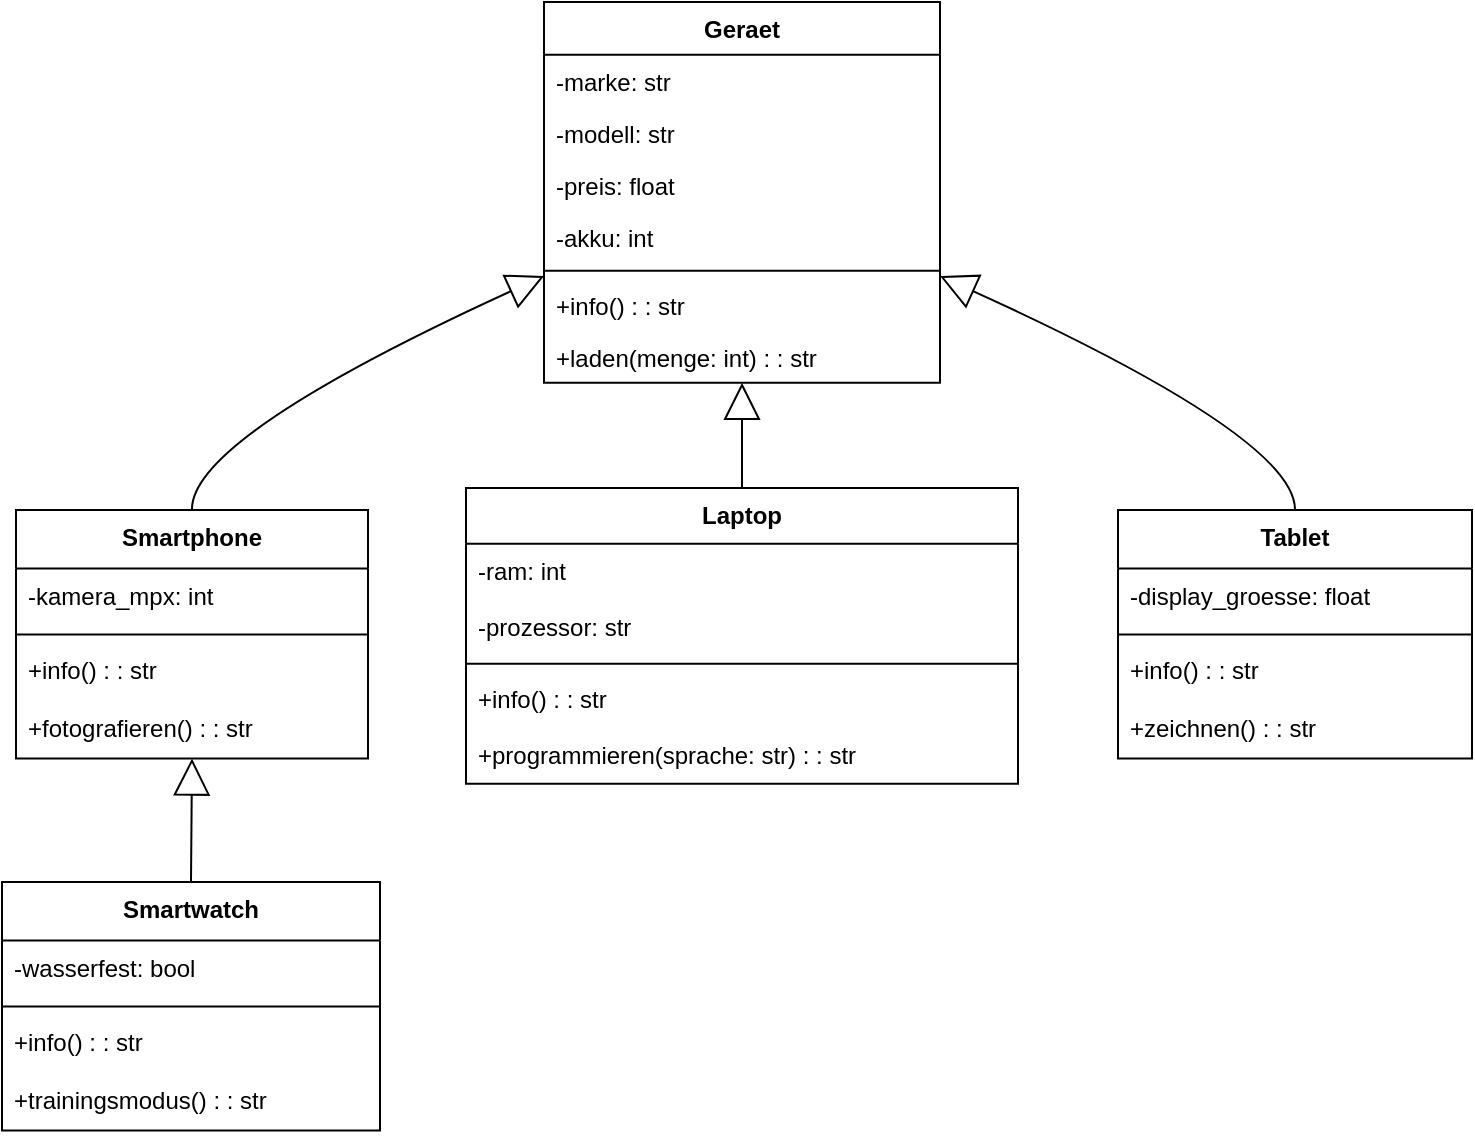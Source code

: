 <mxfile version="24.8.6">
  <diagram id="C5RBs43oDa-KdzZeNtuy" name="Page-1">
    <mxGraphModel dx="1014" dy="658" grid="1" gridSize="10" guides="1" tooltips="1" connect="1" arrows="1" fold="1" page="1" pageScale="1" pageWidth="827" pageHeight="1169" math="0" shadow="0">
      <root>
        <mxCell id="WIyWlLk6GJQsqaUBKTNV-0" />
        <mxCell id="WIyWlLk6GJQsqaUBKTNV-1" parent="WIyWlLk6GJQsqaUBKTNV-0" />
        <mxCell id="vsehoCLmP1WpVE4WDJXf-18" value="Geraet" style="swimlane;fontStyle=1;align=center;verticalAlign=top;childLayout=stackLayout;horizontal=1;startSize=26.357;horizontalStack=0;resizeParent=1;resizeParentMax=0;resizeLast=0;collapsible=0;marginBottom=0;" vertex="1" parent="WIyWlLk6GJQsqaUBKTNV-1">
          <mxGeometry x="641" y="350" width="198" height="190.357" as="geometry" />
        </mxCell>
        <mxCell id="vsehoCLmP1WpVE4WDJXf-19" value="-marke: str" style="text;strokeColor=none;fillColor=none;align=left;verticalAlign=top;spacingLeft=4;spacingRight=4;overflow=hidden;rotatable=0;points=[[0,0.5],[1,0.5]];portConstraint=eastwest;" vertex="1" parent="vsehoCLmP1WpVE4WDJXf-18">
          <mxGeometry y="26.357" width="198" height="26" as="geometry" />
        </mxCell>
        <mxCell id="vsehoCLmP1WpVE4WDJXf-20" value="-modell: str" style="text;strokeColor=none;fillColor=none;align=left;verticalAlign=top;spacingLeft=4;spacingRight=4;overflow=hidden;rotatable=0;points=[[0,0.5],[1,0.5]];portConstraint=eastwest;" vertex="1" parent="vsehoCLmP1WpVE4WDJXf-18">
          <mxGeometry y="52.357" width="198" height="26" as="geometry" />
        </mxCell>
        <mxCell id="vsehoCLmP1WpVE4WDJXf-21" value="-preis: float" style="text;strokeColor=none;fillColor=none;align=left;verticalAlign=top;spacingLeft=4;spacingRight=4;overflow=hidden;rotatable=0;points=[[0,0.5],[1,0.5]];portConstraint=eastwest;" vertex="1" parent="vsehoCLmP1WpVE4WDJXf-18">
          <mxGeometry y="78.357" width="198" height="26" as="geometry" />
        </mxCell>
        <mxCell id="vsehoCLmP1WpVE4WDJXf-22" value="-akku: int" style="text;strokeColor=none;fillColor=none;align=left;verticalAlign=top;spacingLeft=4;spacingRight=4;overflow=hidden;rotatable=0;points=[[0,0.5],[1,0.5]];portConstraint=eastwest;" vertex="1" parent="vsehoCLmP1WpVE4WDJXf-18">
          <mxGeometry y="104.357" width="198" height="26" as="geometry" />
        </mxCell>
        <mxCell id="vsehoCLmP1WpVE4WDJXf-23" style="line;strokeWidth=1;fillColor=none;align=left;verticalAlign=middle;spacingTop=-1;spacingLeft=3;spacingRight=3;rotatable=0;labelPosition=right;points=[];portConstraint=eastwest;strokeColor=inherit;" vertex="1" parent="vsehoCLmP1WpVE4WDJXf-18">
          <mxGeometry y="130.357" width="198" height="8" as="geometry" />
        </mxCell>
        <mxCell id="vsehoCLmP1WpVE4WDJXf-24" value="+info() : : str" style="text;strokeColor=none;fillColor=none;align=left;verticalAlign=top;spacingLeft=4;spacingRight=4;overflow=hidden;rotatable=0;points=[[0,0.5],[1,0.5]];portConstraint=eastwest;" vertex="1" parent="vsehoCLmP1WpVE4WDJXf-18">
          <mxGeometry y="138.357" width="198" height="26" as="geometry" />
        </mxCell>
        <mxCell id="vsehoCLmP1WpVE4WDJXf-25" value="+laden(menge: int) : : str" style="text;strokeColor=none;fillColor=none;align=left;verticalAlign=top;spacingLeft=4;spacingRight=4;overflow=hidden;rotatable=0;points=[[0,0.5],[1,0.5]];portConstraint=eastwest;" vertex="1" parent="vsehoCLmP1WpVE4WDJXf-18">
          <mxGeometry y="164.357" width="198" height="26" as="geometry" />
        </mxCell>
        <mxCell id="vsehoCLmP1WpVE4WDJXf-26" value="Smartphone" style="swimlane;fontStyle=1;align=center;verticalAlign=top;childLayout=stackLayout;horizontal=1;startSize=29.25;horizontalStack=0;resizeParent=1;resizeParentMax=0;resizeLast=0;collapsible=0;marginBottom=0;" vertex="1" parent="WIyWlLk6GJQsqaUBKTNV-1">
          <mxGeometry x="377" y="604" width="176" height="124.25" as="geometry" />
        </mxCell>
        <mxCell id="vsehoCLmP1WpVE4WDJXf-27" value="-kamera_mpx: int" style="text;strokeColor=none;fillColor=none;align=left;verticalAlign=top;spacingLeft=4;spacingRight=4;overflow=hidden;rotatable=0;points=[[0,0.5],[1,0.5]];portConstraint=eastwest;" vertex="1" parent="vsehoCLmP1WpVE4WDJXf-26">
          <mxGeometry y="29.25" width="176" height="29" as="geometry" />
        </mxCell>
        <mxCell id="vsehoCLmP1WpVE4WDJXf-28" style="line;strokeWidth=1;fillColor=none;align=left;verticalAlign=middle;spacingTop=-1;spacingLeft=3;spacingRight=3;rotatable=0;labelPosition=right;points=[];portConstraint=eastwest;strokeColor=inherit;" vertex="1" parent="vsehoCLmP1WpVE4WDJXf-26">
          <mxGeometry y="58.25" width="176" height="8" as="geometry" />
        </mxCell>
        <mxCell id="vsehoCLmP1WpVE4WDJXf-29" value="+info() : : str" style="text;strokeColor=none;fillColor=none;align=left;verticalAlign=top;spacingLeft=4;spacingRight=4;overflow=hidden;rotatable=0;points=[[0,0.5],[1,0.5]];portConstraint=eastwest;" vertex="1" parent="vsehoCLmP1WpVE4WDJXf-26">
          <mxGeometry y="66.25" width="176" height="29" as="geometry" />
        </mxCell>
        <mxCell id="vsehoCLmP1WpVE4WDJXf-30" value="+fotografieren() : : str" style="text;strokeColor=none;fillColor=none;align=left;verticalAlign=top;spacingLeft=4;spacingRight=4;overflow=hidden;rotatable=0;points=[[0,0.5],[1,0.5]];portConstraint=eastwest;" vertex="1" parent="vsehoCLmP1WpVE4WDJXf-26">
          <mxGeometry y="95.25" width="176" height="29" as="geometry" />
        </mxCell>
        <mxCell id="vsehoCLmP1WpVE4WDJXf-31" value="Laptop" style="swimlane;fontStyle=1;align=center;verticalAlign=top;childLayout=stackLayout;horizontal=1;startSize=27.9;horizontalStack=0;resizeParent=1;resizeParentMax=0;resizeLast=0;collapsible=0;marginBottom=0;" vertex="1" parent="WIyWlLk6GJQsqaUBKTNV-1">
          <mxGeometry x="602" y="593" width="276" height="147.9" as="geometry" />
        </mxCell>
        <mxCell id="vsehoCLmP1WpVE4WDJXf-32" value="-ram: int" style="text;strokeColor=none;fillColor=none;align=left;verticalAlign=top;spacingLeft=4;spacingRight=4;overflow=hidden;rotatable=0;points=[[0,0.5],[1,0.5]];portConstraint=eastwest;" vertex="1" parent="vsehoCLmP1WpVE4WDJXf-31">
          <mxGeometry y="27.9" width="276" height="28" as="geometry" />
        </mxCell>
        <mxCell id="vsehoCLmP1WpVE4WDJXf-33" value="-prozessor: str" style="text;strokeColor=none;fillColor=none;align=left;verticalAlign=top;spacingLeft=4;spacingRight=4;overflow=hidden;rotatable=0;points=[[0,0.5],[1,0.5]];portConstraint=eastwest;" vertex="1" parent="vsehoCLmP1WpVE4WDJXf-31">
          <mxGeometry y="55.9" width="276" height="28" as="geometry" />
        </mxCell>
        <mxCell id="vsehoCLmP1WpVE4WDJXf-34" style="line;strokeWidth=1;fillColor=none;align=left;verticalAlign=middle;spacingTop=-1;spacingLeft=3;spacingRight=3;rotatable=0;labelPosition=right;points=[];portConstraint=eastwest;strokeColor=inherit;" vertex="1" parent="vsehoCLmP1WpVE4WDJXf-31">
          <mxGeometry y="83.9" width="276" height="8" as="geometry" />
        </mxCell>
        <mxCell id="vsehoCLmP1WpVE4WDJXf-35" value="+info() : : str" style="text;strokeColor=none;fillColor=none;align=left;verticalAlign=top;spacingLeft=4;spacingRight=4;overflow=hidden;rotatable=0;points=[[0,0.5],[1,0.5]];portConstraint=eastwest;" vertex="1" parent="vsehoCLmP1WpVE4WDJXf-31">
          <mxGeometry y="91.9" width="276" height="28" as="geometry" />
        </mxCell>
        <mxCell id="vsehoCLmP1WpVE4WDJXf-36" value="+programmieren(sprache: str) : : str" style="text;strokeColor=none;fillColor=none;align=left;verticalAlign=top;spacingLeft=4;spacingRight=4;overflow=hidden;rotatable=0;points=[[0,0.5],[1,0.5]];portConstraint=eastwest;" vertex="1" parent="vsehoCLmP1WpVE4WDJXf-31">
          <mxGeometry y="119.9" width="276" height="28" as="geometry" />
        </mxCell>
        <mxCell id="vsehoCLmP1WpVE4WDJXf-37" value="Tablet" style="swimlane;fontStyle=1;align=center;verticalAlign=top;childLayout=stackLayout;horizontal=1;startSize=29.25;horizontalStack=0;resizeParent=1;resizeParentMax=0;resizeLast=0;collapsible=0;marginBottom=0;" vertex="1" parent="WIyWlLk6GJQsqaUBKTNV-1">
          <mxGeometry x="928" y="604" width="177" height="124.25" as="geometry" />
        </mxCell>
        <mxCell id="vsehoCLmP1WpVE4WDJXf-38" value="-display_groesse: float" style="text;strokeColor=none;fillColor=none;align=left;verticalAlign=top;spacingLeft=4;spacingRight=4;overflow=hidden;rotatable=0;points=[[0,0.5],[1,0.5]];portConstraint=eastwest;" vertex="1" parent="vsehoCLmP1WpVE4WDJXf-37">
          <mxGeometry y="29.25" width="177" height="29" as="geometry" />
        </mxCell>
        <mxCell id="vsehoCLmP1WpVE4WDJXf-39" style="line;strokeWidth=1;fillColor=none;align=left;verticalAlign=middle;spacingTop=-1;spacingLeft=3;spacingRight=3;rotatable=0;labelPosition=right;points=[];portConstraint=eastwest;strokeColor=inherit;" vertex="1" parent="vsehoCLmP1WpVE4WDJXf-37">
          <mxGeometry y="58.25" width="177" height="8" as="geometry" />
        </mxCell>
        <mxCell id="vsehoCLmP1WpVE4WDJXf-40" value="+info() : : str" style="text;strokeColor=none;fillColor=none;align=left;verticalAlign=top;spacingLeft=4;spacingRight=4;overflow=hidden;rotatable=0;points=[[0,0.5],[1,0.5]];portConstraint=eastwest;" vertex="1" parent="vsehoCLmP1WpVE4WDJXf-37">
          <mxGeometry y="66.25" width="177" height="29" as="geometry" />
        </mxCell>
        <mxCell id="vsehoCLmP1WpVE4WDJXf-41" value="+zeichnen() : : str" style="text;strokeColor=none;fillColor=none;align=left;verticalAlign=top;spacingLeft=4;spacingRight=4;overflow=hidden;rotatable=0;points=[[0,0.5],[1,0.5]];portConstraint=eastwest;" vertex="1" parent="vsehoCLmP1WpVE4WDJXf-37">
          <mxGeometry y="95.25" width="177" height="29" as="geometry" />
        </mxCell>
        <mxCell id="vsehoCLmP1WpVE4WDJXf-42" value="Smartwatch" style="swimlane;fontStyle=1;align=center;verticalAlign=top;childLayout=stackLayout;horizontal=1;startSize=29.25;horizontalStack=0;resizeParent=1;resizeParentMax=0;resizeLast=0;collapsible=0;marginBottom=0;" vertex="1" parent="WIyWlLk6GJQsqaUBKTNV-1">
          <mxGeometry x="370" y="790" width="189" height="124.25" as="geometry" />
        </mxCell>
        <mxCell id="vsehoCLmP1WpVE4WDJXf-43" value="-wasserfest: bool" style="text;strokeColor=none;fillColor=none;align=left;verticalAlign=top;spacingLeft=4;spacingRight=4;overflow=hidden;rotatable=0;points=[[0,0.5],[1,0.5]];portConstraint=eastwest;" vertex="1" parent="vsehoCLmP1WpVE4WDJXf-42">
          <mxGeometry y="29.25" width="189" height="29" as="geometry" />
        </mxCell>
        <mxCell id="vsehoCLmP1WpVE4WDJXf-44" style="line;strokeWidth=1;fillColor=none;align=left;verticalAlign=middle;spacingTop=-1;spacingLeft=3;spacingRight=3;rotatable=0;labelPosition=right;points=[];portConstraint=eastwest;strokeColor=inherit;" vertex="1" parent="vsehoCLmP1WpVE4WDJXf-42">
          <mxGeometry y="58.25" width="189" height="8" as="geometry" />
        </mxCell>
        <mxCell id="vsehoCLmP1WpVE4WDJXf-45" value="+info() : : str" style="text;strokeColor=none;fillColor=none;align=left;verticalAlign=top;spacingLeft=4;spacingRight=4;overflow=hidden;rotatable=0;points=[[0,0.5],[1,0.5]];portConstraint=eastwest;" vertex="1" parent="vsehoCLmP1WpVE4WDJXf-42">
          <mxGeometry y="66.25" width="189" height="29" as="geometry" />
        </mxCell>
        <mxCell id="vsehoCLmP1WpVE4WDJXf-46" value="+trainingsmodus() : : str" style="text;strokeColor=none;fillColor=none;align=left;verticalAlign=top;spacingLeft=4;spacingRight=4;overflow=hidden;rotatable=0;points=[[0,0.5],[1,0.5]];portConstraint=eastwest;" vertex="1" parent="vsehoCLmP1WpVE4WDJXf-42">
          <mxGeometry y="95.25" width="189" height="29" as="geometry" />
        </mxCell>
        <mxCell id="vsehoCLmP1WpVE4WDJXf-47" value="" style="curved=1;startArrow=block;startSize=16;startFill=0;endArrow=none;exitX=0;exitY=0.72;entryX=0.5;entryY=0;rounded=0;" edge="1" parent="WIyWlLk6GJQsqaUBKTNV-1" source="vsehoCLmP1WpVE4WDJXf-18" target="vsehoCLmP1WpVE4WDJXf-26">
          <mxGeometry relative="1" as="geometry">
            <Array as="points">
              <mxPoint x="464" y="568" />
            </Array>
          </mxGeometry>
        </mxCell>
        <mxCell id="vsehoCLmP1WpVE4WDJXf-48" value="" style="curved=1;startArrow=block;startSize=16;startFill=0;endArrow=none;exitX=0.5;exitY=1;entryX=0.5;entryY=0;rounded=0;" edge="1" parent="WIyWlLk6GJQsqaUBKTNV-1" source="vsehoCLmP1WpVE4WDJXf-18" target="vsehoCLmP1WpVE4WDJXf-31">
          <mxGeometry relative="1" as="geometry">
            <Array as="points" />
          </mxGeometry>
        </mxCell>
        <mxCell id="vsehoCLmP1WpVE4WDJXf-49" value="" style="curved=1;startArrow=block;startSize=16;startFill=0;endArrow=none;exitX=1;exitY=0.72;entryX=0.5;entryY=0;rounded=0;" edge="1" parent="WIyWlLk6GJQsqaUBKTNV-1" source="vsehoCLmP1WpVE4WDJXf-18" target="vsehoCLmP1WpVE4WDJXf-37">
          <mxGeometry relative="1" as="geometry">
            <Array as="points">
              <mxPoint x="1017" y="568" />
            </Array>
          </mxGeometry>
        </mxCell>
        <mxCell id="vsehoCLmP1WpVE4WDJXf-50" value="" style="curved=1;startArrow=block;startSize=16;startFill=0;endArrow=none;exitX=0.5;exitY=1;entryX=0.5;entryY=0;rounded=0;" edge="1" parent="WIyWlLk6GJQsqaUBKTNV-1" source="vsehoCLmP1WpVE4WDJXf-26" target="vsehoCLmP1WpVE4WDJXf-42">
          <mxGeometry relative="1" as="geometry">
            <Array as="points" />
          </mxGeometry>
        </mxCell>
      </root>
    </mxGraphModel>
  </diagram>
</mxfile>
